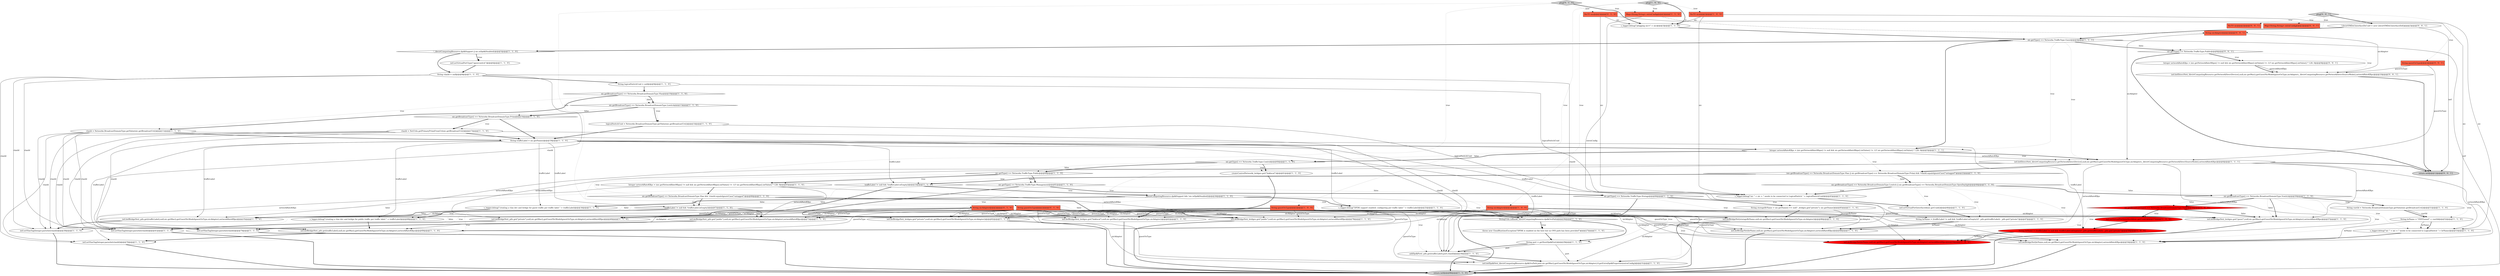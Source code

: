 digraph {
53 [style = filled, label = "Integer networkRateKBps = (nic.getNetworkRateMbps() != null && nic.getNetworkRateMbps().intValue() != -1)? nic.getNetworkRateMbps().intValue() * 128: 0@@@65@@@['1', '1', '0']", fillcolor = white, shape = ellipse image = "AAA0AAABBB1BBB"];
19 [style = filled, label = "return intf@@@88@@@['1', '1', '0']", fillcolor = lightgray, shape = ellipse image = "AAA0AAABBB1BBB"];
42 [style = filled, label = "_libvirtComputingResource.dpdkSupport && !nic.isDpdkDisabled()@@@24@@@['1', '1', '0']", fillcolor = white, shape = diamond image = "AAA0AAABBB1BBB"];
56 [style = filled, label = "createControlNetwork(_bridges.get(\"linklocal\"))@@@61@@@['1', '1', '0']", fillcolor = white, shape = ellipse image = "AAA0AAABBB1BBB"];
79 [style = filled, label = "intf.defDirectNet(_libvirtComputingResource.getNetworkDirectDevice(),null,nic.getMac(),getGuestNicModel(guestOsType,nicAdapter),_libvirtComputingResource.getNetworkDirectSourceMode(),networkRateKBps)@@@10@@@['0', '0', '1']", fillcolor = white, shape = ellipse image = "AAA0AAABBB3BBB"];
68 [style = filled, label = "plug['0', '1', '0']", fillcolor = lightgray, shape = diamond image = "AAA0AAABBB2BBB"];
78 [style = filled, label = "Integer networkRateKBps = (nic.getNetworkRateMbps() != null && nic.getNetworkRateMbps().intValue() != -1)? nic.getNetworkRateMbps().intValue() * 128: 0@@@9@@@['0', '0', '1']", fillcolor = white, shape = ellipse image = "AAA0AAABBB3BBB"];
38 [style = filled, label = "intf.defDirectNet(_libvirtComputingResource.getNetworkDirectDevice(),null,nic.getMac(),getGuestNicModel(guestOsType,nicAdapter),_libvirtComputingResource.getNetworkDirectSourceMode(),networkRateKBps)@@@6@@@['1', '1', '1']", fillcolor = white, shape = ellipse image = "AAA0AAABBB1BBB"];
45 [style = filled, label = "intf.defBridgeNet(brName,null,nic.getMac(),getGuestNicModel(guestOsType,nicAdapter),networkRateKBps)@@@59@@@['1', '0', '0']", fillcolor = red, shape = ellipse image = "AAA1AAABBB1BBB"];
40 [style = filled, label = "Map<String,String> extraConfig@@@2@@@['1', '1', '0']", fillcolor = tomato, shape = box image = "AAA0AAABBB1BBB"];
73 [style = filled, label = "String guestOsType@@@2@@@['0', '0', '1']", fillcolor = tomato, shape = box image = "AAA0AAABBB3BBB"];
74 [style = filled, label = "nic.getType() == Networks.TrafficType.Public@@@8@@@['0', '0', '1']", fillcolor = white, shape = diamond image = "AAA0AAABBB3BBB"];
6 [style = filled, label = "intf.defBridgeNet(brName,null,nic.getMac(),getGuestNicModel(guestOsType,nicAdapter),networkRateKBps)@@@48@@@['1', '1', '0']", fillcolor = white, shape = ellipse image = "AAA0AAABBB1BBB"];
27 [style = filled, label = "String vlanId = null@@@8@@@['1', '1', '0']", fillcolor = white, shape = ellipse image = "AAA0AAABBB1BBB"];
25 [style = filled, label = "String brName = (trafficLabel != null && !trafficLabel.isEmpty())? _pifs.get(trafficLabel): _pifs.get(\"private\")@@@58@@@['1', '0', '0']", fillcolor = red, shape = ellipse image = "AAA1AAABBB1BBB"];
21 [style = filled, label = "s_logger.debug(\"creating a vlan dev and bridge for public traffic per traffic label \" + trafficLabel)@@@68@@@['1', '1', '0']", fillcolor = white, shape = ellipse image = "AAA0AAABBB1BBB"];
58 [style = filled, label = "intf.defBridgeNet(_pifs.get(\"public\"),null,nic.getMac(),getGuestNicModel(guestOsType,nicAdapter),networkRateKBps)@@@73@@@['1', '1', '0']", fillcolor = white, shape = ellipse image = "AAA0AAABBB1BBB"];
39 [style = filled, label = "intf.defBridgeNet(storageBrName,null,nic.getMac(),getGuestNicModel(guestOsType,nicAdapter))@@@86@@@['1', '1', '0']", fillcolor = white, shape = ellipse image = "AAA0AAABBB1BBB"];
9 [style = filled, label = "addDpdkPort(_pifs.get(trafficLabel),port,vlanId)@@@30@@@['1', '1', '0']", fillcolor = white, shape = ellipse image = "AAA0AAABBB1BBB"];
57 [style = filled, label = "intf.defBridgeNet(brName,null,nic.getMac(),getGuestNicModel(guestOsType,nicAdapter),networkRateKBps)@@@54@@@['1', '1', '0']", fillcolor = white, shape = ellipse image = "AAA0AAABBB1BBB"];
60 [style = filled, label = "nic.getBroadcastType() == Networks.BroadcastDomainType.Vlan && !vlanId.equalsIgnoreCase(\"untagged\")@@@66@@@['1', '1', '0']", fillcolor = white, shape = diamond image = "AAA0AAABBB1BBB"];
16 [style = filled, label = "intf.defDpdkNet(_libvirtComputingResource.dpdkOvsPath,port,nic.getMac(),getGuestNicModel(guestOsType,nicAdapter),0,getExtraDpdkProperties(extraConfig))@@@31@@@['1', '1', '0']", fillcolor = white, shape = ellipse image = "AAA0AAABBB1BBB"];
18 [style = filled, label = "intf.defBridgeNet(_pifs.get(trafficLabel),null,nic.getMac(),getGuestNicModel(guestOsType,nicAdapter),networkRateKBps)@@@69@@@['1', '1', '0']", fillcolor = white, shape = ellipse image = "AAA0AAABBB1BBB"];
33 [style = filled, label = "intf.setVlanTag(Integer.parseInt(vlanId))@@@74@@@['1', '1', '0']", fillcolor = white, shape = ellipse image = "AAA0AAABBB1BBB"];
4 [style = filled, label = "intf.setVlanTag(Integer.parseInt(vlanId))@@@36@@@['1', '1', '0']", fillcolor = white, shape = ellipse image = "AAA0AAABBB1BBB"];
37 [style = filled, label = "String trafficLabel = nic.getName()@@@19@@@['1', '1', '0']", fillcolor = white, shape = ellipse image = "AAA0AAABBB1BBB"];
51 [style = filled, label = "nic.getType() == Networks.TrafficType.Public@@@64@@@['1', '1', '0']", fillcolor = white, shape = diamond image = "AAA0AAABBB1BBB"];
7 [style = filled, label = "String storageBrName = nic.getName() == null? _bridges.get(\"private\"): nic.getName()@@@85@@@['1', '1', '0']", fillcolor = white, shape = ellipse image = "AAA0AAABBB1BBB"];
62 [style = filled, label = "intf.defBridgeNet(_pifs.get(trafficLabel),null,nic.getMac(),getGuestNicModel(guestOsType,nicAdapter),networkRateKBps)@@@35@@@['1', '1', '0']", fillcolor = white, shape = ellipse image = "AAA0AAABBB1BBB"];
3 [style = filled, label = "throw new CloudRuntimeException(\"DPDK is enabled on the host but no OVS path has been provided\")@@@27@@@['1', '1', '0']", fillcolor = white, shape = ellipse image = "AAA0AAABBB1BBB"];
1 [style = filled, label = "plug['1', '0', '0']", fillcolor = lightgray, shape = diamond image = "AAA0AAABBB1BBB"];
12 [style = filled, label = "intf.defBridgeNet(_bridges.get(\"guest\"),null,nic.getMac(),getGuestNicModel(guestOsType,nicAdapter),networkRateKBps)@@@57@@@['1', '1', '0']", fillcolor = white, shape = ellipse image = "AAA0AAABBB1BBB"];
17 [style = filled, label = "s_logger.debug(\"nic \" + nic + \" needs to be connected to LogicalSwitch \" + brName)@@@53@@@['1', '1', '0']", fillcolor = white, shape = ellipse image = "AAA0AAABBB1BBB"];
31 [style = filled, label = "s_logger.debug(\"nic \" + nic + \" needs to be connected to LogicalSwitch \" + logicalSwitchUuid)@@@45@@@['1', '1', '0']", fillcolor = white, shape = ellipse image = "AAA0AAABBB1BBB"];
50 [style = filled, label = "nic.getBroadcastType() == Networks.BroadcastDomainType.Lswitch || nic.getBroadcastType() == Networks.BroadcastDomainType.OpenDaylight@@@44@@@['1', '1', '0']", fillcolor = white, shape = diamond image = "AAA0AAABBB1BBB"];
35 [style = filled, label = "nic.getBroadcastType() == Networks.BroadcastDomainType.Pvlan@@@16@@@['1', '1', '0']", fillcolor = white, shape = diamond image = "AAA0AAABBB1BBB"];
54 [style = filled, label = "StringUtils.isBlank(_libvirtComputingResource.dpdkOvsPath)@@@26@@@['1', '1', '0']", fillcolor = white, shape = diamond image = "AAA0AAABBB1BBB"];
65 [style = filled, label = "intf.setVlanTag(Integer.parseInt(vlanId))@@@70@@@['1', '1', '0']", fillcolor = white, shape = ellipse image = "AAA0AAABBB1BBB"];
72 [style = filled, label = "return intf@@@12@@@['0', '0', '1']", fillcolor = lightgray, shape = ellipse image = "AAA0AAABBB3BBB"];
77 [style = filled, label = "NicTO nic@@@2@@@['0', '0', '1']", fillcolor = tomato, shape = box image = "AAA0AAABBB3BBB"];
13 [style = filled, label = "String vnetId = Networks.BroadcastDomainType.getValue(nic.getBroadcastUri())@@@51@@@['1', '1', '0']", fillcolor = white, shape = ellipse image = "AAA0AAABBB1BBB"];
44 [style = filled, label = "nic.getBroadcastType() == Networks.BroadcastDomainType.Vsp@@@56@@@['1', '0', '0']", fillcolor = red, shape = diamond image = "AAA1AAABBB1BBB"];
5 [style = filled, label = "nic.getBroadcastType() == Networks.BroadcastDomainType.Lswitch@@@13@@@['1', '1', '0']", fillcolor = white, shape = diamond image = "AAA0AAABBB1BBB"];
30 [style = filled, label = "String port = getNextDpdkPort()@@@29@@@['1', '1', '0']", fillcolor = white, shape = ellipse image = "AAA0AAABBB1BBB"];
22 [style = filled, label = "intf.defBridgeNet(_bridges.get(\"public\"),null,nic.getMac(),getGuestNicModel(guestOsType,nicAdapter),networkRateKBps)@@@78@@@['1', '1', '0']", fillcolor = white, shape = ellipse image = "AAA0AAABBB1BBB"];
24 [style = filled, label = "String nicAdapter@@@2@@@['1', '0', '0']", fillcolor = tomato, shape = box image = "AAA0AAABBB1BBB"];
55 [style = filled, label = "!_libvirtComputingResource.dpdkSupport || nic.isDpdkDisabled()@@@5@@@['1', '1', '0']", fillcolor = white, shape = diamond image = "AAA0AAABBB1BBB"];
64 [style = filled, label = "trafficLabel != null && !trafficLabel.isEmpty()@@@23@@@['1', '1', '0']", fillcolor = white, shape = diamond image = "AAA0AAABBB1BBB"];
76 [style = filled, label = "Map<String,String> extraConfig@@@2@@@['0', '0', '1']", fillcolor = tomato, shape = box image = "AAA0AAABBB3BBB"];
36 [style = filled, label = "intf.setVirtualPortType(\"openvswitch\")@@@6@@@['1', '1', '0']", fillcolor = white, shape = ellipse image = "AAA0AAABBB1BBB"];
69 [style = filled, label = "String nicAdapter@@@2@@@['0', '1', '0']", fillcolor = tomato, shape = box image = "AAA0AAABBB2BBB"];
8 [style = filled, label = "nic.getBroadcastType() == Networks.BroadcastDomainType.Vlan@@@10@@@['1', '1', '0']", fillcolor = white, shape = diamond image = "AAA0AAABBB1BBB"];
11 [style = filled, label = "trafficLabel != null && !trafficLabel.isEmpty()@@@67@@@['1', '1', '0']", fillcolor = white, shape = diamond image = "AAA0AAABBB1BBB"];
61 [style = filled, label = "vlanId = Networks.BroadcastDomainType.getValue(nic.getBroadcastUri())@@@11@@@['1', '1', '0']", fillcolor = white, shape = ellipse image = "AAA0AAABBB1BBB"];
80 [style = filled, label = "String nicAdapter@@@2@@@['0', '0', '1']", fillcolor = tomato, shape = box image = "AAA0AAABBB3BBB"];
15 [style = filled, label = "s_logger.debug(\"plugging nic=\" + nic)@@@3@@@['1', '1', '0']", fillcolor = white, shape = ellipse image = "AAA0AAABBB1BBB"];
59 [style = filled, label = "nic.getType() == Networks.TrafficType.Guest@@@4@@@['1', '1', '1']", fillcolor = white, shape = diamond image = "AAA0AAABBB1BBB"];
66 [style = filled, label = "nic.getType() == Networks.TrafficType.Control@@@60@@@['1', '1', '0']", fillcolor = white, shape = diamond image = "AAA0AAABBB1BBB"];
71 [style = filled, label = "String guestOsType@@@2@@@['0', '1', '0']", fillcolor = tomato, shape = box image = "AAA0AAABBB2BBB"];
47 [style = filled, label = "intf.defBridgeNet(_bridges.get(\"private\"),null,nic.getMac(),getGuestNicModel(guestOsType,nicAdapter))@@@82@@@['1', '1', '0']", fillcolor = white, shape = ellipse image = "AAA0AAABBB1BBB"];
75 [style = filled, label = "LibvirtVMDef.InterfaceDef intf = new LibvirtVMDef.InterfaceDef()@@@3@@@['0', '0', '1']", fillcolor = white, shape = ellipse image = "AAA0AAABBB3BBB"];
34 [style = filled, label = "nic.getType() == Networks.TrafficType.Storage@@@84@@@['1', '1', '0']", fillcolor = white, shape = diamond image = "AAA0AAABBB1BBB"];
29 [style = filled, label = "String brName = (trafficLabel != null && !trafficLabel.isEmpty())? _pifs.get(trafficLabel): _pifs.get(\"private\")@@@47@@@['1', '1', '0']", fillcolor = white, shape = ellipse image = "AAA0AAABBB1BBB"];
41 [style = filled, label = "intf.setVlanTag(Integer.parseInt(vlanId))@@@41@@@['1', '1', '0']", fillcolor = white, shape = ellipse image = "AAA0AAABBB1BBB"];
32 [style = filled, label = "vlanId = NetUtils.getPrimaryPvlanFromUri(nic.getBroadcastUri())@@@17@@@['1', '1', '0']", fillcolor = white, shape = ellipse image = "AAA0AAABBB1BBB"];
43 [style = filled, label = "s_logger.debug(\"creating a vlan dev and bridge for guest traffic per traffic label \" + trafficLabel)@@@34@@@['1', '1', '0']", fillcolor = white, shape = ellipse image = "AAA0AAABBB1BBB"];
49 [style = filled, label = "String brName = \"OVSTunnel\" + vnetId@@@52@@@['1', '1', '0']", fillcolor = white, shape = ellipse image = "AAA0AAABBB1BBB"];
70 [style = filled, label = "NicTO nic@@@2@@@['0', '1', '0']", fillcolor = tomato, shape = box image = "AAA0AAABBB2BBB"];
2 [style = filled, label = "nic.getType() == Networks.TrafficType.Management@@@81@@@['1', '1', '0']", fillcolor = white, shape = diamond image = "AAA0AAABBB1BBB"];
46 [style = filled, label = "logicalSwitchUuid = Networks.BroadcastDomainType.getValue(nic.getBroadcastUri())@@@14@@@['1', '1', '0']", fillcolor = white, shape = ellipse image = "AAA0AAABBB1BBB"];
20 [style = filled, label = "s_logger.debug(\"DPDK support enabled: configuring per traffic label \" + trafficLabel)@@@25@@@['1', '1', '0']", fillcolor = white, shape = ellipse image = "AAA0AAABBB1BBB"];
63 [style = filled, label = "intf.setVirtualPortInterfaceId(nic.getUuid())@@@46@@@['1', '1', '0']", fillcolor = white, shape = ellipse image = "AAA0AAABBB1BBB"];
52 [style = filled, label = "intf.defBridgeNet(_pifs.get(\"private\"),null,nic.getMac(),getGuestNicModel(guestOsType,nicAdapter),networkRateKBps)@@@40@@@['1', '1', '0']", fillcolor = white, shape = ellipse image = "AAA0AAABBB1BBB"];
23 [style = filled, label = "(nic.getBroadcastType() == Networks.BroadcastDomainType.Vlan || nic.getBroadcastType() == Networks.BroadcastDomainType.Pvlan) && !vlanId.equalsIgnoreCase(\"untagged\")@@@22@@@['1', '1', '0']", fillcolor = white, shape = diamond image = "AAA0AAABBB1BBB"];
48 [style = filled, label = "Integer networkRateKBps = (nic.getNetworkRateMbps() != null && nic.getNetworkRateMbps().intValue() != -1)? nic.getNetworkRateMbps().intValue() * 128: 0@@@5@@@['1', '1', '1']", fillcolor = white, shape = ellipse image = "AAA0AAABBB1BBB"];
28 [style = filled, label = "String logicalSwitchUuid = null@@@9@@@['1', '1', '0']", fillcolor = white, shape = ellipse image = "AAA0AAABBB1BBB"];
10 [style = filled, label = "intf.defBridgeNet(_bridges.get(\"linklocal\"),null,nic.getMac(),getGuestNicModel(guestOsType,nicAdapter))@@@62@@@['1', '1', '0']", fillcolor = white, shape = ellipse image = "AAA0AAABBB1BBB"];
14 [style = filled, label = "NicTO nic@@@2@@@['1', '0', '0']", fillcolor = tomato, shape = box image = "AAA0AAABBB1BBB"];
26 [style = filled, label = "String guestOsType@@@2@@@['1', '0', '0']", fillcolor = tomato, shape = box image = "AAA0AAABBB1BBB"];
81 [style = filled, label = "plug['0', '0', '1']", fillcolor = lightgray, shape = diamond image = "AAA0AAABBB3BBB"];
0 [style = filled, label = "intf.setVirtualPortInterfaceId(nic.getUuid())@@@57@@@['1', '0', '0']", fillcolor = red, shape = ellipse image = "AAA1AAABBB1BBB"];
67 [style = filled, label = "nic.getBroadcastType() == Networks.BroadcastDomainType.Vswitch@@@50@@@['1', '1', '0']", fillcolor = white, shape = diamond image = "AAA0AAABBB1BBB"];
23->64 [style = dotted, label="true"];
39->19 [style = bold, label=""];
71->58 [style = solid, label="guestOsType"];
55->36 [style = bold, label=""];
61->37 [style = bold, label=""];
11->65 [style = dotted, label="true"];
32->37 [style = bold, label=""];
66->51 [style = dotted, label="false"];
41->19 [style = bold, label=""];
81->76 [style = dotted, label="true"];
25->45 [style = bold, label=""];
25->45 [style = solid, label="brName"];
73->38 [style = solid, label="guestOsType"];
74->72 [style = bold, label=""];
50->6 [style = dotted, label="true"];
24->58 [style = solid, label="nicAdapter"];
61->9 [style = solid, label="vlanId"];
27->28 [style = bold, label=""];
10->19 [style = bold, label=""];
64->41 [style = dotted, label="false"];
61->41 [style = solid, label="vlanId"];
60->22 [style = bold, label=""];
38->45 [style = solid, label="networkRateKBps"];
61->33 [style = solid, label="vlanId"];
68->69 [style = dotted, label="true"];
51->53 [style = bold, label=""];
13->49 [style = bold, label=""];
68->71 [style = dotted, label="true"];
42->54 [style = dotted, label="true"];
24->10 [style = solid, label="nicAdapter"];
37->64 [style = solid, label="trafficLabel"];
9->16 [style = bold, label=""];
21->18 [style = bold, label=""];
64->42 [style = bold, label=""];
11->58 [style = dotted, label="false"];
38->72 [style = bold, label=""];
8->61 [style = dotted, label="true"];
73->79 [style = solid, label="guestOsType"];
29->6 [style = bold, label=""];
30->9 [style = solid, label="port"];
69->47 [style = solid, label="nicAdapter"];
71->10 [style = solid, label="guestOsType"];
35->37 [style = bold, label=""];
0->25 [style = bold, label=""];
37->48 [style = bold, label=""];
24->47 [style = solid, label="nicAdapter"];
27->41 [style = solid, label="vlanId"];
24->16 [style = solid, label="nicAdapter"];
64->52 [style = dotted, label="false"];
46->31 [style = solid, label="logicalSwitchUuid"];
32->9 [style = solid, label="vlanId"];
38->6 [style = solid, label="networkRateKBps"];
24->62 [style = solid, label="nicAdapter"];
51->53 [style = dotted, label="true"];
27->33 [style = solid, label="vlanId"];
65->19 [style = bold, label=""];
7->39 [style = solid, label="storageBrName"];
53->60 [style = bold, label=""];
78->79 [style = solid, label="networkRateKBps"];
54->3 [style = bold, label=""];
29->6 [style = solid, label="brName"];
40->80 [style = dashed, label="0"];
3->30 [style = bold, label=""];
37->9 [style = solid, label="trafficLabel"];
81->73 [style = dotted, label="true"];
26->12 [style = solid, label="guestOsType"];
55->36 [style = dotted, label="true"];
67->57 [style = dotted, label="true"];
26->16 [style = solid, label="guestOsType"];
60->11 [style = dotted, label="true"];
68->70 [style = dotted, label="true"];
2->47 [style = dotted, label="true"];
69->18 [style = solid, label="nicAdapter"];
80->79 [style = solid, label="nicAdapter"];
61->4 [style = solid, label="vlanId"];
64->52 [style = bold, label=""];
75->59 [style = bold, label=""];
34->19 [style = bold, label=""];
74->78 [style = bold, label=""];
67->13 [style = dotted, label="true"];
38->52 [style = solid, label="networkRateKBps"];
37->62 [style = solid, label="trafficLabel"];
2->34 [style = bold, label=""];
4->19 [style = bold, label=""];
42->62 [style = dotted, label="false"];
53->22 [style = solid, label="networkRateKBps"];
69->52 [style = solid, label="nicAdapter"];
67->17 [style = dotted, label="true"];
34->7 [style = dotted, label="true"];
16->19 [style = bold, label=""];
59->19 [style = solid, label="intf"];
44->12 [style = bold, label=""];
46->37 [style = bold, label=""];
26->6 [style = solid, label="guestOsType"];
50->67 [style = bold, label=""];
26->57 [style = solid, label="guestOsType"];
49->57 [style = solid, label="brName"];
38->57 [style = solid, label="networkRateKBps"];
8->61 [style = bold, label=""];
67->44 [style = dotted, label="false"];
56->10 [style = bold, label=""];
1->40 [style = dotted, label="true"];
32->41 [style = solid, label="vlanId"];
51->60 [style = dotted, label="true"];
24->22 [style = solid, label="nicAdapter"];
1->26 [style = dotted, label="true"];
44->25 [style = dotted, label="true"];
71->62 [style = solid, label="guestOsType"];
48->66 [style = dotted, label="false"];
37->29 [style = solid, label="trafficLabel"];
50->31 [style = bold, label=""];
2->34 [style = dotted, label="false"];
69->57 [style = solid, label="nicAdapter"];
71->52 [style = solid, label="guestOsType"];
5->35 [style = dotted, label="false"];
55->27 [style = bold, label=""];
66->51 [style = bold, label=""];
66->56 [style = dotted, label="true"];
59->55 [style = bold, label=""];
23->64 [style = bold, label=""];
42->30 [style = dotted, label="true"];
32->33 [style = solid, label="vlanId"];
49->17 [style = bold, label=""];
18->65 [style = bold, label=""];
42->16 [style = dotted, label="true"];
63->29 [style = bold, label=""];
26->47 [style = solid, label="guestOsType"];
40->16 [style = solid, label="extraConfig"];
32->4 [style = solid, label="vlanId"];
59->48 [style = bold, label=""];
23->50 [style = dotted, label="false"];
11->58 [style = bold, label=""];
50->67 [style = dotted, label="false"];
70->17 [style = solid, label="nic"];
71->16 [style = solid, label="guestOsType"];
44->45 [style = dotted, label="true"];
48->38 [style = solid, label="networkRateKBps"];
81->80 [style = dotted, label="true"];
69->39 [style = solid, label="nicAdapter"];
26->39 [style = solid, label="guestOsType"];
79->72 [style = bold, label=""];
71->18 [style = solid, label="guestOsType"];
22->19 [style = bold, label=""];
42->43 [style = dotted, label="false"];
74->78 [style = dotted, label="true"];
27->9 [style = solid, label="vlanId"];
64->42 [style = dotted, label="true"];
11->21 [style = bold, label=""];
78->79 [style = bold, label=""];
57->19 [style = bold, label=""];
52->41 [style = bold, label=""];
60->22 [style = dotted, label="false"];
59->48 [style = dotted, label="true"];
35->32 [style = bold, label=""];
80->38 [style = solid, label="nicAdapter"];
75->72 [style = solid, label="intf"];
30->9 [style = bold, label=""];
69->16 [style = solid, label="nicAdapter"];
71->22 [style = solid, label="guestOsType"];
67->12 [style = bold, label=""];
69->22 [style = solid, label="nicAdapter"];
26->18 [style = solid, label="guestOsType"];
50->29 [style = dotted, label="true"];
71->57 [style = solid, label="guestOsType"];
31->63 [style = bold, label=""];
24->57 [style = solid, label="nicAdapter"];
68->15 [style = bold, label=""];
26->10 [style = solid, label="guestOsType"];
69->58 [style = solid, label="nicAdapter"];
44->0 [style = dotted, label="true"];
34->39 [style = dotted, label="true"];
74->79 [style = dotted, label="true"];
51->2 [style = dotted, label="false"];
71->12 [style = solid, label="guestOsType"];
26->62 [style = solid, label="guestOsType"];
28->31 [style = solid, label="logicalSwitchUuid"];
59->38 [style = dotted, label="true"];
26->58 [style = solid, label="guestOsType"];
53->18 [style = solid, label="networkRateKBps"];
44->12 [style = dotted, label="false"];
51->2 [style = bold, label=""];
7->39 [style = bold, label=""];
37->18 [style = solid, label="trafficLabel"];
38->62 [style = solid, label="networkRateKBps"];
81->75 [style = bold, label=""];
28->8 [style = bold, label=""];
67->12 [style = dotted, label="false"];
5->46 [style = dotted, label="true"];
59->74 [style = dotted, label="false"];
50->63 [style = dotted, label="true"];
32->65 [style = solid, label="vlanId"];
20->54 [style = bold, label=""];
42->20 [style = dotted, label="true"];
11->33 [style = dotted, label="false"];
8->5 [style = dotted, label="false"];
66->10 [style = dotted, label="true"];
33->19 [style = bold, label=""];
14->17 [style = solid, label="nic"];
71->6 [style = solid, label="guestOsType"];
27->65 [style = solid, label="vlanId"];
69->12 [style = solid, label="nicAdapter"];
5->35 [style = bold, label=""];
61->65 [style = solid, label="vlanId"];
48->66 [style = bold, label=""];
2->47 [style = bold, label=""];
23->50 [style = bold, label=""];
48->38 [style = dotted, label="true"];
67->49 [style = dotted, label="true"];
37->20 [style = solid, label="trafficLabel"];
43->62 [style = bold, label=""];
14->15 [style = solid, label="nic"];
42->43 [style = bold, label=""];
67->13 [style = bold, label=""];
37->11 [style = solid, label="trafficLabel"];
69->10 [style = solid, label="nicAdapter"];
70->15 [style = solid, label="nic"];
62->4 [style = bold, label=""];
24->52 [style = solid, label="nicAdapter"];
1->15 [style = bold, label=""];
26->52 [style = solid, label="guestOsType"];
1->24 [style = dotted, label="true"];
42->20 [style = bold, label=""];
26->45 [style = solid, label="guestOsType"];
34->7 [style = bold, label=""];
38->23 [style = bold, label=""];
54->30 [style = bold, label=""];
67->44 [style = bold, label=""];
6->19 [style = bold, label=""];
1->14 [style = dotted, label="true"];
11->18 [style = dotted, label="true"];
59->74 [style = bold, label=""];
15->59 [style = bold, label=""];
54->3 [style = dotted, label="true"];
38->12 [style = solid, label="networkRateKBps"];
53->58 [style = solid, label="networkRateKBps"];
37->43 [style = solid, label="trafficLabel"];
17->57 [style = bold, label=""];
24->45 [style = solid, label="nicAdapter"];
70->31 [style = solid, label="nic"];
58->33 [style = bold, label=""];
24->6 [style = solid, label="nicAdapter"];
69->62 [style = solid, label="nicAdapter"];
50->31 [style = dotted, label="true"];
24->39 [style = solid, label="nicAdapter"];
24->18 [style = solid, label="nicAdapter"];
36->27 [style = bold, label=""];
49->17 [style = solid, label="brName"];
71->39 [style = solid, label="guestOsType"];
8->5 [style = bold, label=""];
26->22 [style = solid, label="guestOsType"];
69->6 [style = solid, label="nicAdapter"];
48->38 [style = bold, label=""];
45->19 [style = bold, label=""];
42->9 [style = dotted, label="true"];
68->40 [style = dotted, label="true"];
13->49 [style = solid, label="vnetId"];
24->12 [style = solid, label="nicAdapter"];
37->25 [style = solid, label="trafficLabel"];
47->19 [style = bold, label=""];
60->11 [style = bold, label=""];
81->77 [style = dotted, label="true"];
27->4 [style = solid, label="vlanId"];
71->47 [style = solid, label="guestOsType"];
48->23 [style = dotted, label="true"];
14->31 [style = solid, label="nic"];
11->21 [style = dotted, label="true"];
12->19 [style = bold, label=""];
5->46 [style = bold, label=""];
37->21 [style = solid, label="trafficLabel"];
66->56 [style = bold, label=""];
30->16 [style = solid, label="port"];
42->4 [style = dotted, label="false"];
44->0 [style = bold, label=""];
35->32 [style = dotted, label="true"];
}
